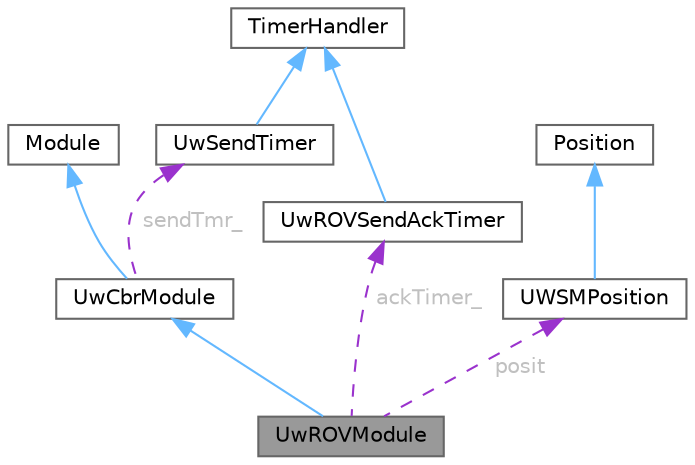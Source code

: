 digraph "UwROVModule"
{
 // LATEX_PDF_SIZE
  bgcolor="transparent";
  edge [fontname=Helvetica,fontsize=10,labelfontname=Helvetica,labelfontsize=10];
  node [fontname=Helvetica,fontsize=10,shape=box,height=0.2,width=0.4];
  Node1 [id="Node000001",label="UwROVModule",height=0.2,width=0.4,color="gray40", fillcolor="grey60", style="filled", fontcolor="black",tooltip="UwROVModule class is used to manage UWROV packets and to collect statistics about them."];
  Node2 -> Node1 [id="edge1_Node000001_Node000002",dir="back",color="steelblue1",style="solid",tooltip=" "];
  Node2 [id="Node000002",label="UwCbrModule",height=0.2,width=0.4,color="gray40", fillcolor="white", style="filled",URL="$classUwCbrModule.html",tooltip="UwCbrModule class is used to manage UWCBR packets and to collect statistics about them."];
  Node3 -> Node2 [id="edge2_Node000002_Node000003",dir="back",color="steelblue1",style="solid",tooltip=" "];
  Node3 [id="Node000003",label="Module",height=0.2,width=0.4,color="gray40", fillcolor="white", style="filled",tooltip=" "];
  Node4 -> Node2 [id="edge3_Node000002_Node000004",dir="back",color="darkorchid3",style="dashed",tooltip=" ",label=" sendTmr_",fontcolor="grey" ];
  Node4 [id="Node000004",label="UwSendTimer",height=0.2,width=0.4,color="gray40", fillcolor="white", style="filled",URL="$classUwSendTimer.html",tooltip="UwSendTimer class is used to handle the scheduling period of UWCBR packets."];
  Node5 -> Node4 [id="edge4_Node000004_Node000005",dir="back",color="steelblue1",style="solid",tooltip=" "];
  Node5 [id="Node000005",label="TimerHandler",height=0.2,width=0.4,color="gray40", fillcolor="white", style="filled",tooltip=" "];
  Node6 -> Node1 [id="edge5_Node000001_Node000006",dir="back",color="darkorchid3",style="dashed",tooltip=" ",label=" posit",fontcolor="grey" ];
  Node6 [id="Node000006",label="UWSMPosition",height=0.2,width=0.4,color="gray40", fillcolor="white", style="filled",URL="$classUWSMPosition.html",tooltip=" "];
  Node7 -> Node6 [id="edge6_Node000006_Node000007",dir="back",color="steelblue1",style="solid",tooltip=" "];
  Node7 [id="Node000007",label="Position",height=0.2,width=0.4,color="gray40", fillcolor="white", style="filled",tooltip=" "];
  Node8 -> Node1 [id="edge7_Node000001_Node000008",dir="back",color="darkorchid3",style="dashed",tooltip=" ",label=" ackTimer_",fontcolor="grey" ];
  Node8 [id="Node000008",label="UwROVSendAckTimer",height=0.2,width=0.4,color="gray40", fillcolor="white", style="filled",URL="$classUwROVSendAckTimer.html",tooltip="UwSendTimer class is used to handle the scheduling period of UWROV packets."];
  Node5 -> Node8 [id="edge8_Node000008_Node000005",dir="back",color="steelblue1",style="solid",tooltip=" "];
}
